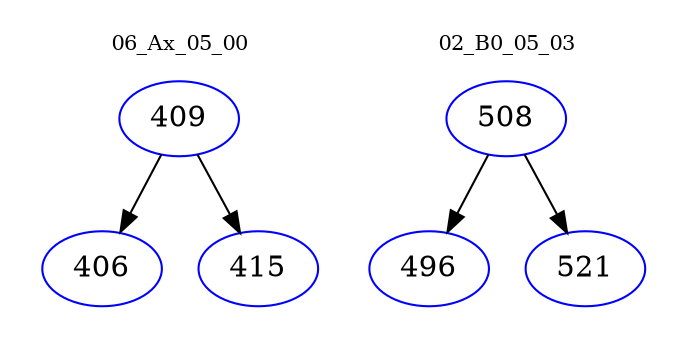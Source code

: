 digraph{
subgraph cluster_0 {
color = white
label = "06_Ax_05_00";
fontsize=10;
T0_409 [label="409", color="blue"]
T0_409 -> T0_406 [color="black"]
T0_406 [label="406", color="blue"]
T0_409 -> T0_415 [color="black"]
T0_415 [label="415", color="blue"]
}
subgraph cluster_1 {
color = white
label = "02_B0_05_03";
fontsize=10;
T1_508 [label="508", color="blue"]
T1_508 -> T1_496 [color="black"]
T1_496 [label="496", color="blue"]
T1_508 -> T1_521 [color="black"]
T1_521 [label="521", color="blue"]
}
}
